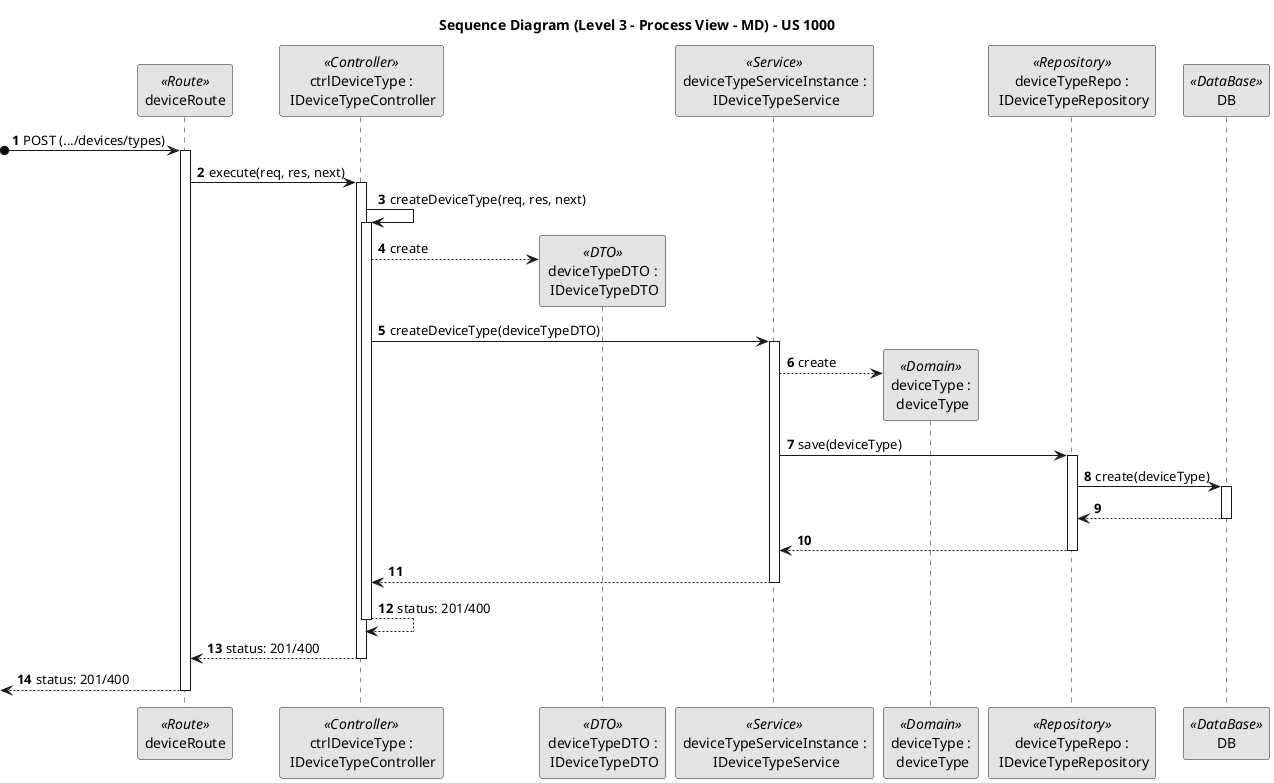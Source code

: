 @startuml
skinparam monochrome true
skinparam packageStyle rectangle
skinparam shadowing false

title Sequence Diagram (Level 3 - Process View - MD) - US 1000
autonumber

participant "deviceRoute" as Route <<Route>>
participant "ctrlDeviceType :\n IDeviceTypeController" as Controller <<Controller>>
participant "deviceTypeDTO :\n IDeviceTypeDTO" as DeviceTypeDTO <<DTO>>
participant "deviceTypeServiceInstance :\n IDeviceTypeService" as Service <<Service>>
participant "deviceType :\n deviceType" as DeviceType <<Domain>>
participant "deviceTypeRepo :\n IDeviceTypeRepository" as Repo <<Repository>>
participant "DB" as DB <<DataBase>>

?o-> Route : POST (.../devices/types)
activate Route

    Route -> Controller : execute(req, res, next)
    activate Controller
        Controller -> Controller : createDeviceType(req, res, next)
        activate Controller
            Controller --> DeviceTypeDTO** : create
            Controller -> Service : createDeviceType(deviceTypeDTO)

            activate Service
                Service --> DeviceType** : create
                Service -> Repo : save(deviceType)
                activate Repo
                    Repo -> DB : create(deviceType)
                    activate DB
                    DB --> Repo :
                    deactivate DB
                    Repo --> Service :
                deactivate Repo
                Service --> Controller :
            deactivate Service

            Controller --> Controller : status: 201/400
        deactivate Controller
    Controller --> Route : status: 201/400
    deactivate Controller

<-- Route : status: 201/400
deactivate Route

@enduml
